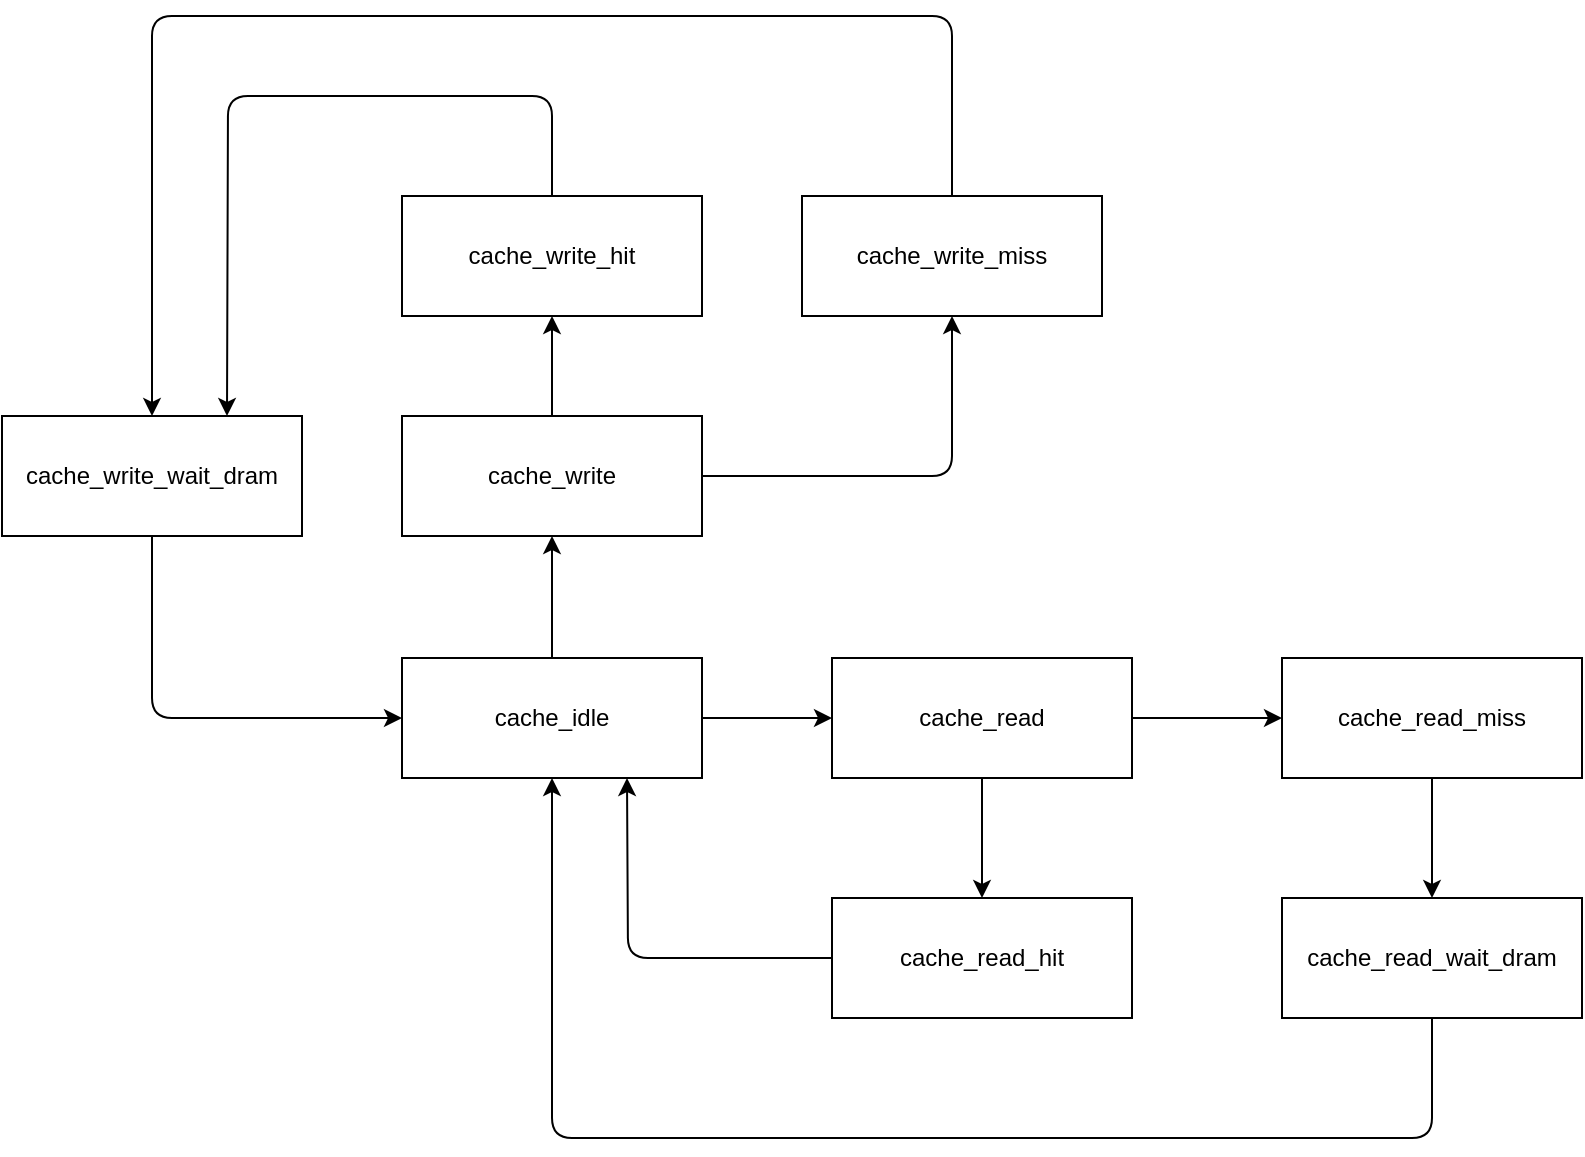 <mxfile>
    <diagram id="fteQsyZXIblYy2RYTDg4" name="Page-1">
        <mxGraphModel dx="1031" dy="790" grid="1" gridSize="10" guides="1" tooltips="1" connect="1" arrows="1" fold="1" page="1" pageScale="1" pageWidth="850" pageHeight="1100" math="0" shadow="0">
            <root>
                <mxCell id="0"/>
                <mxCell id="1" parent="0"/>
                <mxCell id="30" style="edgeStyle=none;html=1;exitX=1;exitY=0.5;exitDx=0;exitDy=0;entryX=0;entryY=0.5;entryDx=0;entryDy=0;" edge="1" parent="1" source="26" target="27">
                    <mxGeometry relative="1" as="geometry"/>
                </mxCell>
                <mxCell id="40" style="edgeStyle=none;html=1;exitX=0.5;exitY=0;exitDx=0;exitDy=0;entryX=0.5;entryY=1;entryDx=0;entryDy=0;" edge="1" parent="1" source="26" target="38">
                    <mxGeometry relative="1" as="geometry"/>
                </mxCell>
                <mxCell id="26" value="cache_idle" style="rounded=0;whiteSpace=wrap;html=1;" vertex="1" parent="1">
                    <mxGeometry x="230" y="390" width="150" height="60" as="geometry"/>
                </mxCell>
                <mxCell id="31" style="edgeStyle=none;html=1;exitX=0.5;exitY=1;exitDx=0;exitDy=0;entryX=0.5;entryY=0;entryDx=0;entryDy=0;" edge="1" parent="1" source="27" target="28">
                    <mxGeometry relative="1" as="geometry"/>
                </mxCell>
                <mxCell id="34" style="edgeStyle=none;html=1;exitX=1;exitY=0.5;exitDx=0;exitDy=0;entryX=0;entryY=0.5;entryDx=0;entryDy=0;" edge="1" parent="1" source="27" target="32">
                    <mxGeometry relative="1" as="geometry"/>
                </mxCell>
                <mxCell id="27" value="cache_read" style="rounded=0;whiteSpace=wrap;html=1;" vertex="1" parent="1">
                    <mxGeometry x="445" y="390" width="150" height="60" as="geometry"/>
                </mxCell>
                <mxCell id="29" style="edgeStyle=none;html=1;exitX=0;exitY=0.5;exitDx=0;exitDy=0;entryX=0.75;entryY=1;entryDx=0;entryDy=0;" edge="1" parent="1" source="28" target="26">
                    <mxGeometry relative="1" as="geometry">
                        <Array as="points">
                            <mxPoint x="343" y="540"/>
                        </Array>
                    </mxGeometry>
                </mxCell>
                <mxCell id="28" value="cache_read_hit" style="rounded=0;whiteSpace=wrap;html=1;" vertex="1" parent="1">
                    <mxGeometry x="445" y="510" width="150" height="60" as="geometry"/>
                </mxCell>
                <mxCell id="35" style="edgeStyle=none;html=1;exitX=0.5;exitY=1;exitDx=0;exitDy=0;entryX=0.5;entryY=0;entryDx=0;entryDy=0;" edge="1" parent="1" source="32" target="33">
                    <mxGeometry relative="1" as="geometry"/>
                </mxCell>
                <mxCell id="32" value="cache_read_miss" style="rounded=0;whiteSpace=wrap;html=1;" vertex="1" parent="1">
                    <mxGeometry x="670" y="390" width="150" height="60" as="geometry"/>
                </mxCell>
                <mxCell id="36" style="edgeStyle=none;html=1;exitX=0.5;exitY=1;exitDx=0;exitDy=0;entryX=0.5;entryY=1;entryDx=0;entryDy=0;" edge="1" parent="1" source="33" target="26">
                    <mxGeometry relative="1" as="geometry">
                        <Array as="points">
                            <mxPoint x="745" y="630"/>
                            <mxPoint x="305" y="630"/>
                        </Array>
                    </mxGeometry>
                </mxCell>
                <mxCell id="33" value="cache_read_wait_dram" style="rounded=0;whiteSpace=wrap;html=1;" vertex="1" parent="1">
                    <mxGeometry x="670" y="510" width="150" height="60" as="geometry"/>
                </mxCell>
                <mxCell id="44" style="edgeStyle=none;html=1;exitX=0.5;exitY=0;exitDx=0;exitDy=0;entryX=0.5;entryY=1;entryDx=0;entryDy=0;" edge="1" parent="1" source="38" target="42">
                    <mxGeometry relative="1" as="geometry"/>
                </mxCell>
                <mxCell id="45" style="edgeStyle=none;html=1;exitX=1;exitY=0.5;exitDx=0;exitDy=0;entryX=0.5;entryY=1;entryDx=0;entryDy=0;" edge="1" parent="1" source="38" target="39">
                    <mxGeometry relative="1" as="geometry">
                        <Array as="points">
                            <mxPoint x="505" y="299"/>
                        </Array>
                    </mxGeometry>
                </mxCell>
                <mxCell id="38" value="cache_write" style="rounded=0;whiteSpace=wrap;html=1;" vertex="1" parent="1">
                    <mxGeometry x="230" y="269" width="150" height="60" as="geometry"/>
                </mxCell>
                <mxCell id="47" style="edgeStyle=none;html=1;exitX=0.5;exitY=0;exitDx=0;exitDy=0;entryX=0.5;entryY=0;entryDx=0;entryDy=0;" edge="1" parent="1" source="39" target="43">
                    <mxGeometry relative="1" as="geometry">
                        <Array as="points">
                            <mxPoint x="505" y="69"/>
                            <mxPoint x="105" y="69"/>
                        </Array>
                    </mxGeometry>
                </mxCell>
                <mxCell id="39" value="cache_write_miss" style="rounded=0;whiteSpace=wrap;html=1;" vertex="1" parent="1">
                    <mxGeometry x="430" y="159" width="150" height="60" as="geometry"/>
                </mxCell>
                <mxCell id="46" style="edgeStyle=none;html=1;exitX=0.5;exitY=0;exitDx=0;exitDy=0;entryX=0.75;entryY=0;entryDx=0;entryDy=0;" edge="1" parent="1" source="42" target="43">
                    <mxGeometry relative="1" as="geometry">
                        <Array as="points">
                            <mxPoint x="305" y="109"/>
                            <mxPoint x="143" y="109"/>
                        </Array>
                    </mxGeometry>
                </mxCell>
                <mxCell id="42" value="cache_write_hit" style="rounded=0;whiteSpace=wrap;html=1;" vertex="1" parent="1">
                    <mxGeometry x="230" y="159" width="150" height="60" as="geometry"/>
                </mxCell>
                <mxCell id="48" style="edgeStyle=none;html=1;exitX=0.5;exitY=1;exitDx=0;exitDy=0;entryX=0;entryY=0.5;entryDx=0;entryDy=0;" edge="1" parent="1" source="43" target="26">
                    <mxGeometry relative="1" as="geometry">
                        <Array as="points">
                            <mxPoint x="105" y="420"/>
                        </Array>
                    </mxGeometry>
                </mxCell>
                <mxCell id="43" value="cache_write_wait_dram" style="rounded=0;whiteSpace=wrap;html=1;" vertex="1" parent="1">
                    <mxGeometry x="30" y="269" width="150" height="60" as="geometry"/>
                </mxCell>
            </root>
        </mxGraphModel>
    </diagram>
</mxfile>